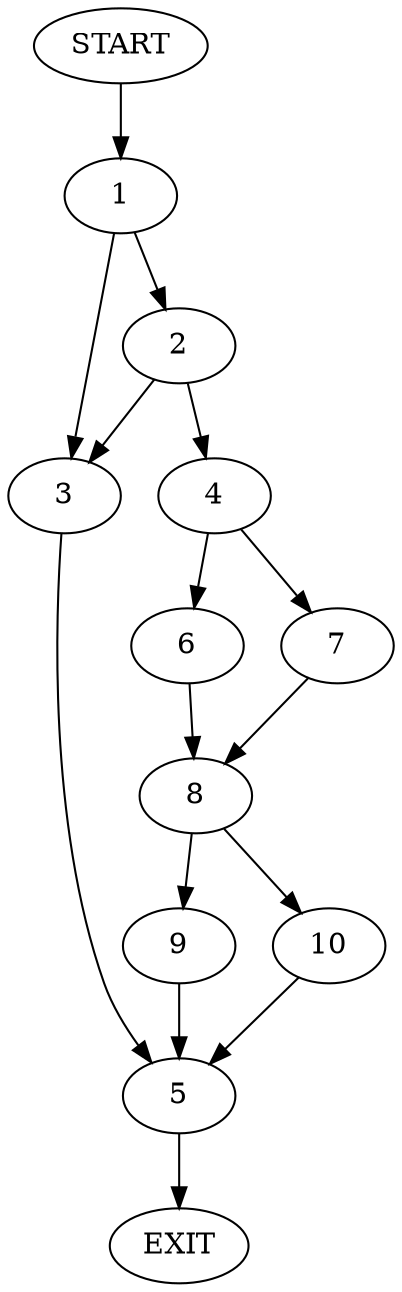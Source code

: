 digraph {
0 [label="START"]
11 [label="EXIT"]
0 -> 1
1 -> 2
1 -> 3
2 -> 4
2 -> 3
3 -> 5
4 -> 6
4 -> 7
5 -> 11
6 -> 8
7 -> 8
8 -> 9
8 -> 10
9 -> 5
10 -> 5
}
